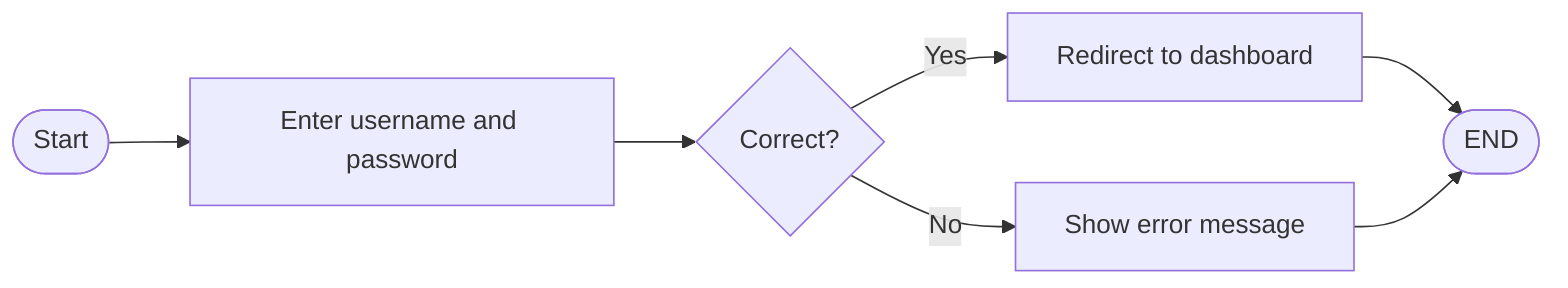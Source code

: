 flowchart LR
    A([Start]) --> B[Enter username and password]
    B --> C{Correct?}
    C -- Yes --> D[Redirect to dashboard]
    C -- No --> E[Show error message]
    D --> F([END])
    E --> F